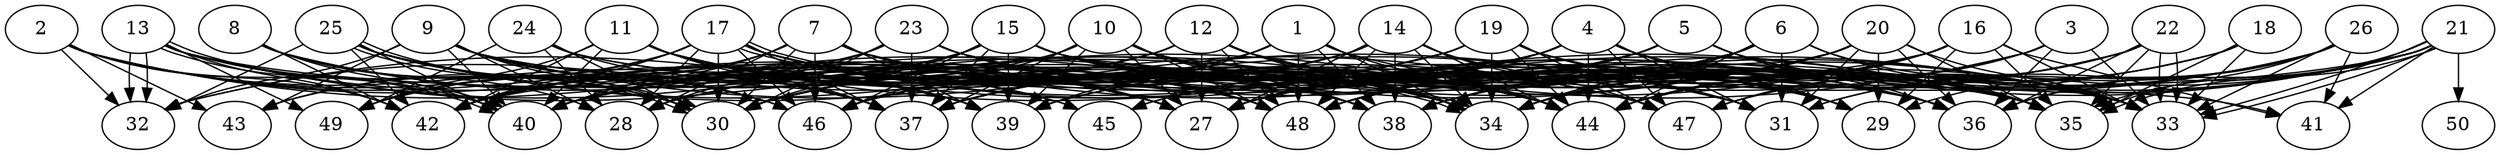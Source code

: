 // DAG automatically generated by daggen at Thu Oct  3 14:07:57 2019
// ./daggen --dot -n 50 --ccr 0.3 --fat 0.9 --regular 0.5 --density 0.7 --mindata 5242880 --maxdata 52428800 
digraph G {
  1 [size="123736747", alpha="0.03", expect_size="37121024"] 
  1 -> 30 [size ="37121024"]
  1 -> 34 [size ="37121024"]
  1 -> 36 [size ="37121024"]
  1 -> 38 [size ="37121024"]
  1 -> 39 [size ="37121024"]
  1 -> 44 [size ="37121024"]
  1 -> 46 [size ="37121024"]
  1 -> 48 [size ="37121024"]
  2 [size="172260693", alpha="0.00", expect_size="51678208"] 
  2 -> 27 [size ="51678208"]
  2 -> 32 [size ="51678208"]
  2 -> 37 [size ="51678208"]
  2 -> 38 [size ="51678208"]
  2 -> 39 [size ="51678208"]
  2 -> 40 [size ="51678208"]
  2 -> 42 [size ="51678208"]
  2 -> 43 [size ="51678208"]
  2 -> 45 [size ="51678208"]
  3 [size="61184000", alpha="0.02", expect_size="18355200"] 
  3 -> 30 [size ="18355200"]
  3 -> 33 [size ="18355200"]
  3 -> 36 [size ="18355200"]
  3 -> 38 [size ="18355200"]
  3 -> 39 [size ="18355200"]
  3 -> 47 [size ="18355200"]
  4 [size="28218027", alpha="0.08", expect_size="8465408"] 
  4 -> 27 [size ="8465408"]
  4 -> 28 [size ="8465408"]
  4 -> 29 [size ="8465408"]
  4 -> 30 [size ="8465408"]
  4 -> 31 [size ="8465408"]
  4 -> 33 [size ="8465408"]
  4 -> 35 [size ="8465408"]
  4 -> 37 [size ="8465408"]
  4 -> 42 [size ="8465408"]
  4 -> 44 [size ="8465408"]
  4 -> 45 [size ="8465408"]
  4 -> 47 [size ="8465408"]
  5 [size="24750080", alpha="0.09", expect_size="7425024"] 
  5 -> 27 [size ="7425024"]
  5 -> 33 [size ="7425024"]
  5 -> 35 [size ="7425024"]
  5 -> 36 [size ="7425024"]
  5 -> 37 [size ="7425024"]
  5 -> 40 [size ="7425024"]
  5 -> 46 [size ="7425024"]
  5 -> 48 [size ="7425024"]
  6 [size="80431787", alpha="0.09", expect_size="24129536"] 
  6 -> 27 [size ="24129536"]
  6 -> 30 [size ="24129536"]
  6 -> 31 [size ="24129536"]
  6 -> 33 [size ="24129536"]
  6 -> 34 [size ="24129536"]
  6 -> 35 [size ="24129536"]
  6 -> 37 [size ="24129536"]
  6 -> 39 [size ="24129536"]
  6 -> 44 [size ="24129536"]
  6 -> 46 [size ="24129536"]
  6 -> 48 [size ="24129536"]
  7 [size="108980907", alpha="0.05", expect_size="32694272"] 
  7 -> 27 [size ="32694272"]
  7 -> 28 [size ="32694272"]
  7 -> 29 [size ="32694272"]
  7 -> 30 [size ="32694272"]
  7 -> 33 [size ="32694272"]
  7 -> 39 [size ="32694272"]
  7 -> 40 [size ="32694272"]
  7 -> 42 [size ="32694272"]
  7 -> 46 [size ="32694272"]
  7 -> 47 [size ="32694272"]
  7 -> 48 [size ="32694272"]
  8 [size="45015040", alpha="0.17", expect_size="13504512"] 
  8 -> 27 [size ="13504512"]
  8 -> 28 [size ="13504512"]
  8 -> 30 [size ="13504512"]
  8 -> 40 [size ="13504512"]
  8 -> 42 [size ="13504512"]
  8 -> 46 [size ="13504512"]
  8 -> 48 [size ="13504512"]
  9 [size="54152533", alpha="0.19", expect_size="16245760"] 
  9 -> 27 [size ="16245760"]
  9 -> 28 [size ="16245760"]
  9 -> 30 [size ="16245760"]
  9 -> 31 [size ="16245760"]
  9 -> 32 [size ="16245760"]
  9 -> 33 [size ="16245760"]
  9 -> 36 [size ="16245760"]
  9 -> 38 [size ="16245760"]
  9 -> 39 [size ="16245760"]
  9 -> 40 [size ="16245760"]
  9 -> 43 [size ="16245760"]
  9 -> 46 [size ="16245760"]
  10 [size="149620053", alpha="0.05", expect_size="44886016"] 
  10 -> 27 [size ="44886016"]
  10 -> 29 [size ="44886016"]
  10 -> 31 [size ="44886016"]
  10 -> 34 [size ="44886016"]
  10 -> 37 [size ="44886016"]
  10 -> 38 [size ="44886016"]
  10 -> 39 [size ="44886016"]
  10 -> 40 [size ="44886016"]
  10 -> 46 [size ="44886016"]
  10 -> 48 [size ="44886016"]
  11 [size="126798507", alpha="0.08", expect_size="38039552"] 
  11 -> 27 [size ="38039552"]
  11 -> 34 [size ="38039552"]
  11 -> 35 [size ="38039552"]
  11 -> 37 [size ="38039552"]
  11 -> 39 [size ="38039552"]
  11 -> 40 [size ="38039552"]
  11 -> 42 [size ="38039552"]
  11 -> 44 [size ="38039552"]
  11 -> 45 [size ="38039552"]
  11 -> 49 [size ="38039552"]
  12 [size="149261653", alpha="0.08", expect_size="44778496"] 
  12 -> 27 [size ="44778496"]
  12 -> 29 [size ="44778496"]
  12 -> 30 [size ="44778496"]
  12 -> 32 [size ="44778496"]
  12 -> 34 [size ="44778496"]
  12 -> 35 [size ="44778496"]
  12 -> 36 [size ="44778496"]
  12 -> 40 [size ="44778496"]
  12 -> 42 [size ="44778496"]
  12 -> 44 [size ="44778496"]
  12 -> 48 [size ="44778496"]
  13 [size="152313173", alpha="0.05", expect_size="45693952"] 
  13 -> 27 [size ="45693952"]
  13 -> 30 [size ="45693952"]
  13 -> 32 [size ="45693952"]
  13 -> 32 [size ="45693952"]
  13 -> 34 [size ="45693952"]
  13 -> 35 [size ="45693952"]
  13 -> 40 [size ="45693952"]
  13 -> 40 [size ="45693952"]
  13 -> 42 [size ="45693952"]
  13 -> 44 [size ="45693952"]
  13 -> 49 [size ="45693952"]
  14 [size="165826560", alpha="0.02", expect_size="49747968"] 
  14 -> 27 [size ="49747968"]
  14 -> 31 [size ="49747968"]
  14 -> 34 [size ="49747968"]
  14 -> 37 [size ="49747968"]
  14 -> 38 [size ="49747968"]
  14 -> 42 [size ="49747968"]
  14 -> 44 [size ="49747968"]
  14 -> 46 [size ="49747968"]
  14 -> 47 [size ="49747968"]
  14 -> 48 [size ="49747968"]
  15 [size="68836693", alpha="0.06", expect_size="20651008"] 
  15 -> 30 [size ="20651008"]
  15 -> 33 [size ="20651008"]
  15 -> 34 [size ="20651008"]
  15 -> 37 [size ="20651008"]
  15 -> 38 [size ="20651008"]
  15 -> 39 [size ="20651008"]
  15 -> 40 [size ="20651008"]
  15 -> 41 [size ="20651008"]
  15 -> 42 [size ="20651008"]
  15 -> 44 [size ="20651008"]
  15 -> 46 [size ="20651008"]
  15 -> 47 [size ="20651008"]
  15 -> 49 [size ="20651008"]
  16 [size="138847573", alpha="0.03", expect_size="41654272"] 
  16 -> 27 [size ="41654272"]
  16 -> 29 [size ="41654272"]
  16 -> 30 [size ="41654272"]
  16 -> 33 [size ="41654272"]
  16 -> 34 [size ="41654272"]
  16 -> 35 [size ="41654272"]
  16 -> 38 [size ="41654272"]
  16 -> 39 [size ="41654272"]
  16 -> 41 [size ="41654272"]
  16 -> 42 [size ="41654272"]
  16 -> 44 [size ="41654272"]
  17 [size="53234347", alpha="0.10", expect_size="15970304"] 
  17 -> 27 [size ="15970304"]
  17 -> 28 [size ="15970304"]
  17 -> 30 [size ="15970304"]
  17 -> 34 [size ="15970304"]
  17 -> 34 [size ="15970304"]
  17 -> 35 [size ="15970304"]
  17 -> 36 [size ="15970304"]
  17 -> 37 [size ="15970304"]
  17 -> 38 [size ="15970304"]
  17 -> 42 [size ="15970304"]
  17 -> 43 [size ="15970304"]
  17 -> 44 [size ="15970304"]
  17 -> 46 [size ="15970304"]
  17 -> 48 [size ="15970304"]
  17 -> 49 [size ="15970304"]
  18 [size="91767467", alpha="0.15", expect_size="27530240"] 
  18 -> 27 [size ="27530240"]
  18 -> 33 [size ="27530240"]
  18 -> 34 [size ="27530240"]
  18 -> 35 [size ="27530240"]
  18 -> 44 [size ="27530240"]
  19 [size="64904533", alpha="0.06", expect_size="19471360"] 
  19 -> 29 [size ="19471360"]
  19 -> 32 [size ="19471360"]
  19 -> 33 [size ="19471360"]
  19 -> 34 [size ="19471360"]
  19 -> 37 [size ="19471360"]
  19 -> 40 [size ="19471360"]
  19 -> 44 [size ="19471360"]
  19 -> 46 [size ="19471360"]
  19 -> 47 [size ="19471360"]
  20 [size="58818560", alpha="0.16", expect_size="17645568"] 
  20 -> 28 [size ="17645568"]
  20 -> 29 [size ="17645568"]
  20 -> 31 [size ="17645568"]
  20 -> 33 [size ="17645568"]
  20 -> 34 [size ="17645568"]
  20 -> 35 [size ="17645568"]
  20 -> 36 [size ="17645568"]
  20 -> 37 [size ="17645568"]
  20 -> 38 [size ="17645568"]
  20 -> 40 [size ="17645568"]
  20 -> 48 [size ="17645568"]
  21 [size="98962773", alpha="0.20", expect_size="29688832"] 
  21 -> 27 [size ="29688832"]
  21 -> 31 [size ="29688832"]
  21 -> 33 [size ="29688832"]
  21 -> 33 [size ="29688832"]
  21 -> 35 [size ="29688832"]
  21 -> 35 [size ="29688832"]
  21 -> 36 [size ="29688832"]
  21 -> 38 [size ="29688832"]
  21 -> 40 [size ="29688832"]
  21 -> 41 [size ="29688832"]
  21 -> 44 [size ="29688832"]
  21 -> 48 [size ="29688832"]
  21 -> 50 [size ="29688832"]
  22 [size="161133227", alpha="0.03", expect_size="48339968"] 
  22 -> 27 [size ="48339968"]
  22 -> 33 [size ="48339968"]
  22 -> 33 [size ="48339968"]
  22 -> 34 [size ="48339968"]
  22 -> 35 [size ="48339968"]
  22 -> 36 [size ="48339968"]
  22 -> 45 [size ="48339968"]
  22 -> 47 [size ="48339968"]
  22 -> 48 [size ="48339968"]
  23 [size="68720640", alpha="0.12", expect_size="20616192"] 
  23 -> 28 [size ="20616192"]
  23 -> 30 [size ="20616192"]
  23 -> 33 [size ="20616192"]
  23 -> 36 [size ="20616192"]
  23 -> 37 [size ="20616192"]
  23 -> 38 [size ="20616192"]
  23 -> 43 [size ="20616192"]
  23 -> 48 [size ="20616192"]
  24 [size="110120960", alpha="0.03", expect_size="33036288"] 
  24 -> 28 [size ="33036288"]
  24 -> 30 [size ="33036288"]
  24 -> 33 [size ="33036288"]
  24 -> 35 [size ="33036288"]
  24 -> 37 [size ="33036288"]
  24 -> 49 [size ="33036288"]
  25 [size="128344747", alpha="0.14", expect_size="38503424"] 
  25 -> 30 [size ="38503424"]
  25 -> 30 [size ="38503424"]
  25 -> 31 [size ="38503424"]
  25 -> 32 [size ="38503424"]
  25 -> 37 [size ="38503424"]
  25 -> 40 [size ="38503424"]
  25 -> 42 [size ="38503424"]
  25 -> 46 [size ="38503424"]
  25 -> 47 [size ="38503424"]
  25 -> 48 [size ="38503424"]
  26 [size="20951040", alpha="0.13", expect_size="6285312"] 
  26 -> 29 [size ="6285312"]
  26 -> 31 [size ="6285312"]
  26 -> 33 [size ="6285312"]
  26 -> 34 [size ="6285312"]
  26 -> 35 [size ="6285312"]
  26 -> 36 [size ="6285312"]
  26 -> 38 [size ="6285312"]
  26 -> 41 [size ="6285312"]
  26 -> 47 [size ="6285312"]
  26 -> 48 [size ="6285312"]
  27 [size="46103893", alpha="0.04", expect_size="13831168"] 
  28 [size="127928320", alpha="0.19", expect_size="38378496"] 
  29 [size="91490987", alpha="0.18", expect_size="27447296"] 
  30 [size="138639360", alpha="0.13", expect_size="41591808"] 
  31 [size="108864853", alpha="0.03", expect_size="32659456"] 
  32 [size="108431360", alpha="0.10", expect_size="32529408"] 
  33 [size="134840320", alpha="0.13", expect_size="40452096"] 
  34 [size="74509653", alpha="0.16", expect_size="22352896"] 
  35 [size="95474347", alpha="0.05", expect_size="28642304"] 
  36 [size="47714987", alpha="0.10", expect_size="14314496"] 
  37 [size="151483733", alpha="0.19", expect_size="45445120"] 
  38 [size="26426027", alpha="0.17", expect_size="7927808"] 
  39 [size="171939840", alpha="0.02", expect_size="51581952"] 
  40 [size="152845653", alpha="0.11", expect_size="45853696"] 
  41 [size="101290667", alpha="0.12", expect_size="30387200"] 
  42 [size="126593707", alpha="0.10", expect_size="37978112"] 
  43 [size="45970773", alpha="0.15", expect_size="13791232"] 
  44 [size="151548587", alpha="0.12", expect_size="45464576"] 
  45 [size="119818240", alpha="0.02", expect_size="35945472"] 
  46 [size="159433387", alpha="0.14", expect_size="47830016"] 
  47 [size="77185707", alpha="0.09", expect_size="23155712"] 
  48 [size="66126507", alpha="0.18", expect_size="19837952"] 
  49 [size="43260587", alpha="0.16", expect_size="12978176"] 
  50 [size="56019627", alpha="0.10", expect_size="16805888"] 
}
